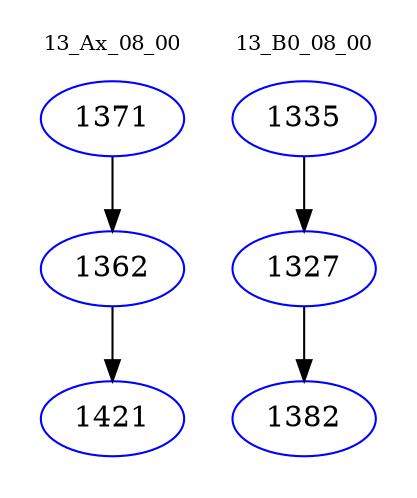 digraph{
subgraph cluster_0 {
color = white
label = "13_Ax_08_00";
fontsize=10;
T0_1371 [label="1371", color="blue"]
T0_1371 -> T0_1362 [color="black"]
T0_1362 [label="1362", color="blue"]
T0_1362 -> T0_1421 [color="black"]
T0_1421 [label="1421", color="blue"]
}
subgraph cluster_1 {
color = white
label = "13_B0_08_00";
fontsize=10;
T1_1335 [label="1335", color="blue"]
T1_1335 -> T1_1327 [color="black"]
T1_1327 [label="1327", color="blue"]
T1_1327 -> T1_1382 [color="black"]
T1_1382 [label="1382", color="blue"]
}
}
